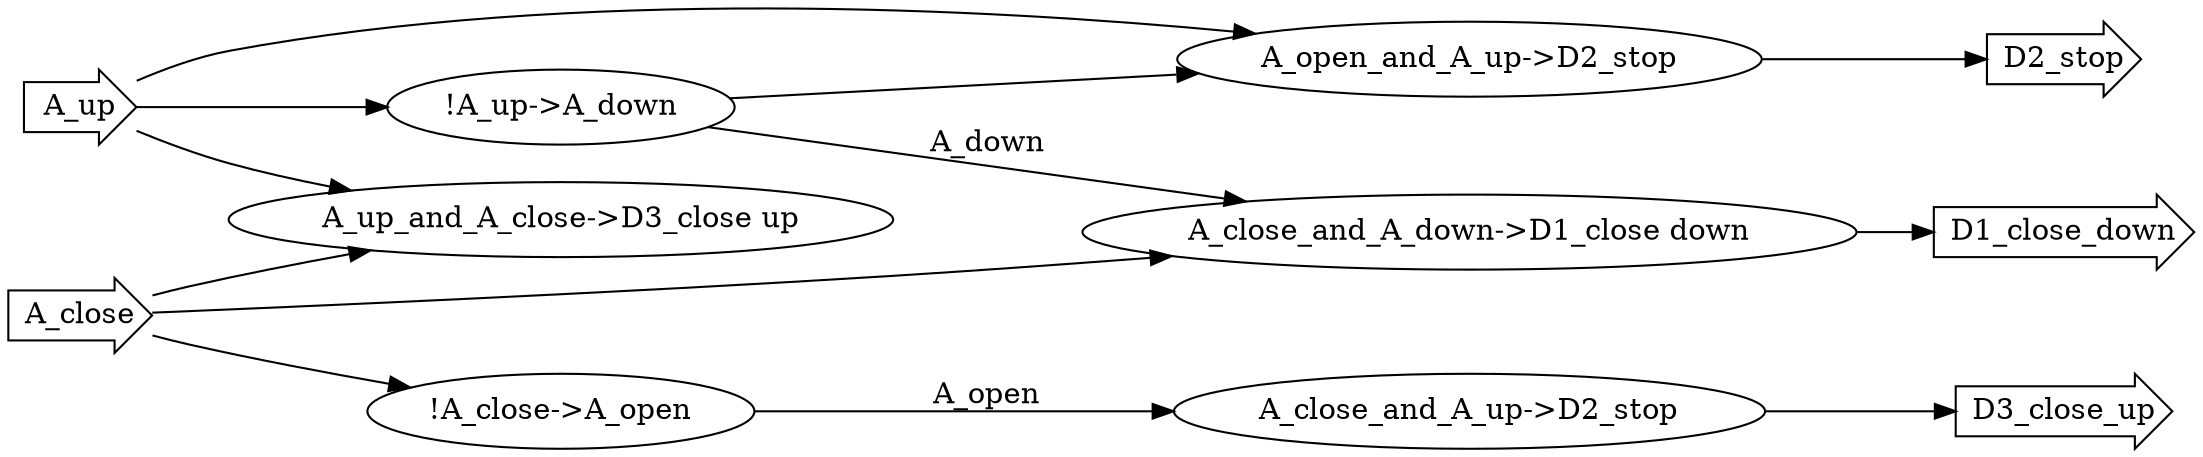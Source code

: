 
digraph G {
	rankdir=LR
	A_up[shape=rarrow];
	A_close[shape=rarrow];
	n_0[label="!A_up->A_down"];
	n_1[label="!A_close->A_open"];
	n_2[label="A_up_and_A_close->D3_close up"];
	n_3[label="A_close_and_A_down->D1_close down"];
	n_4[label="A_open_and_A_up->D2_stop"];
	n_5[label="A_close_and_A_up->D2_stop"];
	D1_close_down[shape=rarrow];
	D2_stop[shape=rarrow];
	D3_close_up[shape=rarrow];
	A_up -> n_2;
	A_up -> n_0;
	A_up -> n_4;
	A_close -> n_3;
	A_close -> n_1;
	A_close -> n_2;
	n_0 -> n_3[label="A_down"];
	n_0 -> n_4;
	n_1 -> n_5[label="A_open"];
	n_3 -> D1_close_down;
	n_4 -> D2_stop;
	n_5 -> D3_close_up;

}
